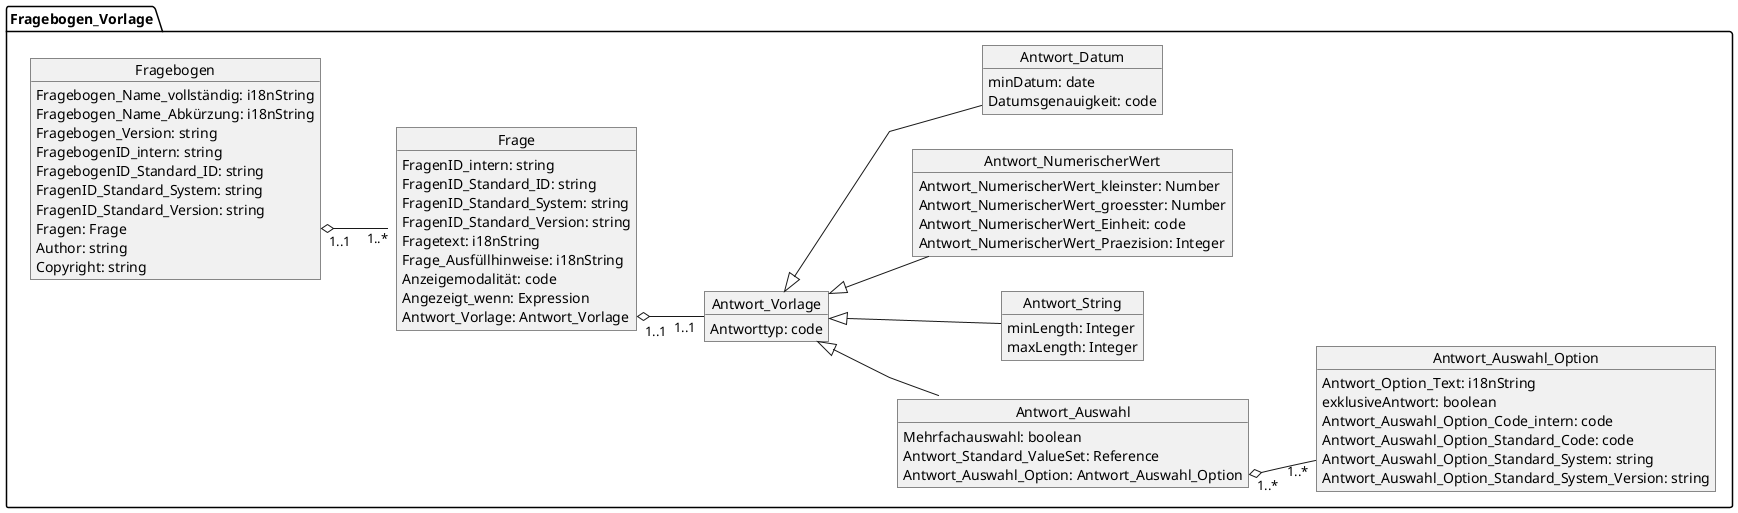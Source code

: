 @startuml MII_PROMs_Fragebögen
skinparam linetype ortho
skinparam linetype polyline
left to right direction



package Fragebogen_Vorlage {
    object Fragebogen {
        Fragebogen_Name_vollständig: i18nString
        Fragebogen_Name_Abkürzung: i18nString
        Fragebogen_Version: string
        FragebogenID_intern: string
        FragebogenID_Standard_ID: string
        FragenID_Standard_System: string
        FragenID_Standard_Version: string
        Fragen: Frage
        Author: string

        Copyright: string


    }
    object Frage{

        FragenID_intern: string
        FragenID_Standard_ID: string
        FragenID_Standard_System: string
        FragenID_Standard_Version: string
        Fragetext: i18nString
        Frage_Ausfüllhinweise: i18nString
        Anzeigemodalität: code
        Angezeigt_wenn: Expression
        Antwort_Vorlage: Antwort_Vorlage

    }



    Fragebogen::Frage "1..1" o-down- "1..*" Frage

    object Antwort_Vorlage {
        Antworttyp: code
    }
    Frage::Antwort_Vorlage "1..1"  o-down- "1..1" Antwort_Vorlage

    object Antwort_Auswahl {
        Mehrfachauswahl: boolean
        Antwort_Standard_ValueSet: Reference
        Antwort_Auswahl_Option: Antwort_Auswahl_Option
    }

    object Antwort_String {
        minLength: Integer
        maxLength: Integer
    }
    Antwort_Vorlage <|-down- Antwort_String


    object Antwort_NumerischerWert {
        Antwort_NumerischerWert_kleinster: Number
        Antwort_NumerischerWert_groesster: Number
        Antwort_NumerischerWert_Einheit: code
        Antwort_NumerischerWert_Praezision: Integer

    }
    Antwort_Vorlage <|-down- Antwort_NumerischerWert


    object Antwort_Datum {
        minDatum: date
        Datumsgenauigkeit: code
    }
    Antwort_Vorlage <|-down- Antwort_Datum

    object Antwort_Auswahl_Option {
        Antwort_Option_Text: i18nString
        exklusiveAntwort: boolean
        Antwort_Auswahl_Option_Code_intern: code
        Antwort_Auswahl_Option_Standard_Code: code
        Antwort_Auswahl_Option_Standard_System: string
        Antwort_Auswahl_Option_Standard_System_Version: string

    }

    Antwort_Vorlage  <|-down-  Antwort_Auswahl
    Antwort_Auswahl::Antwort_Auswahl_Option "1..*" o-down- "1..*" Antwort_Auswahl_Option


}

@enduml

